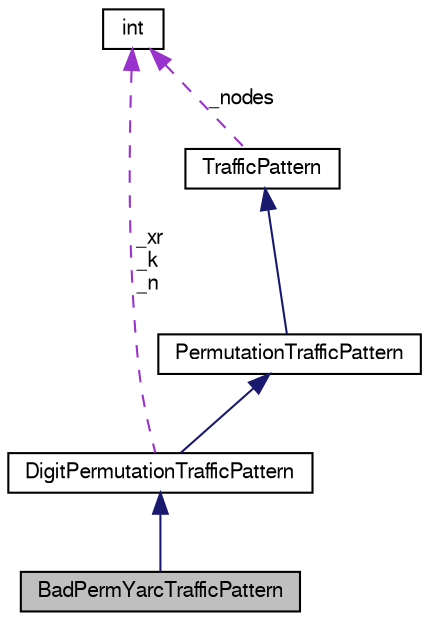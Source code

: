 digraph "BadPermYarcTrafficPattern"
{
  bgcolor="transparent";
  edge [fontname="FreeSans",fontsize="10",labelfontname="FreeSans",labelfontsize="10"];
  node [fontname="FreeSans",fontsize="10",shape=record];
  Node4 [label="BadPermYarcTrafficPattern",height=0.2,width=0.4,color="black", fillcolor="grey75", style="filled", fontcolor="black"];
  Node5 -> Node4 [dir="back",color="midnightblue",fontsize="10",style="solid",fontname="FreeSans"];
  Node5 [label="DigitPermutationTrafficPattern",height=0.2,width=0.4,color="black",URL="$classDigitPermutationTrafficPattern.html"];
  Node6 -> Node5 [dir="back",color="midnightblue",fontsize="10",style="solid",fontname="FreeSans"];
  Node6 [label="PermutationTrafficPattern",height=0.2,width=0.4,color="black",URL="$classPermutationTrafficPattern.html"];
  Node7 -> Node6 [dir="back",color="midnightblue",fontsize="10",style="solid",fontname="FreeSans"];
  Node7 [label="TrafficPattern",height=0.2,width=0.4,color="black",URL="$classTrafficPattern.html"];
  Node8 -> Node7 [dir="back",color="darkorchid3",fontsize="10",style="dashed",label=" _nodes" ,fontname="FreeSans"];
  Node8 [label="int",height=0.2,width=0.4,color="black",URL="$classint.html"];
  Node8 -> Node5 [dir="back",color="darkorchid3",fontsize="10",style="dashed",label=" _xr\n_k\n_n" ,fontname="FreeSans"];
}
